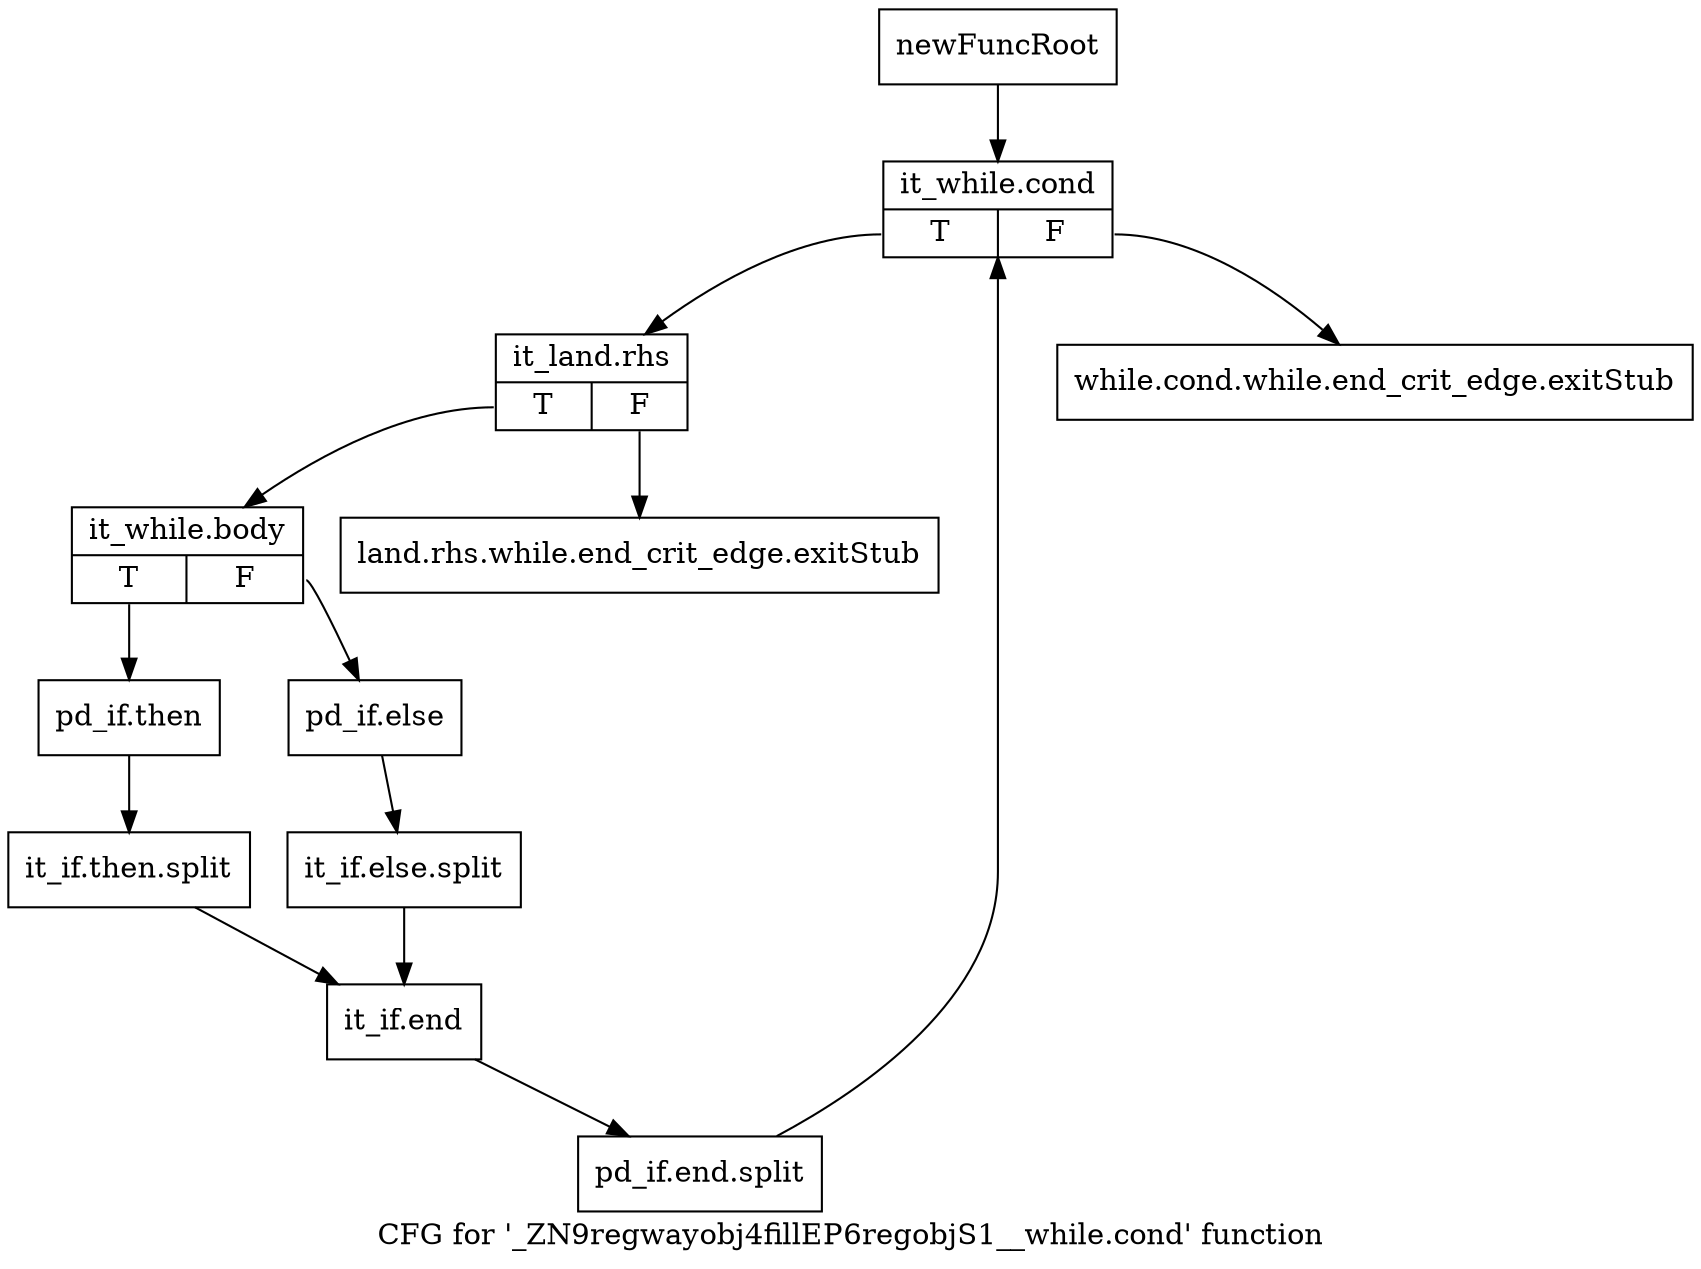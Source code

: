 digraph "CFG for '_ZN9regwayobj4fillEP6regobjS1__while.cond' function" {
	label="CFG for '_ZN9regwayobj4fillEP6regobjS1__while.cond' function";

	Node0x249a080 [shape=record,label="{newFuncRoot}"];
	Node0x249a080 -> Node0x249a170;
	Node0x249a0d0 [shape=record,label="{while.cond.while.end_crit_edge.exitStub}"];
	Node0x249a120 [shape=record,label="{land.rhs.while.end_crit_edge.exitStub}"];
	Node0x249a170 [shape=record,label="{it_while.cond|{<s0>T|<s1>F}}"];
	Node0x249a170:s0 -> Node0x249a1c0;
	Node0x249a170:s1 -> Node0x249a0d0;
	Node0x249a1c0 [shape=record,label="{it_land.rhs|{<s0>T|<s1>F}}"];
	Node0x249a1c0:s0 -> Node0x249a210;
	Node0x249a1c0:s1 -> Node0x249a120;
	Node0x249a210 [shape=record,label="{it_while.body|{<s0>T|<s1>F}}"];
	Node0x249a210:s0 -> Node0x249a2b0;
	Node0x249a210:s1 -> Node0x249a260;
	Node0x249a260 [shape=record,label="{pd_if.else}"];
	Node0x249a260 -> Node0x2565720;
	Node0x2565720 [shape=record,label="{it_if.else.split}"];
	Node0x2565720 -> Node0x249a300;
	Node0x249a2b0 [shape=record,label="{pd_if.then}"];
	Node0x249a2b0 -> Node0x25656a0;
	Node0x25656a0 [shape=record,label="{it_if.then.split}"];
	Node0x25656a0 -> Node0x249a300;
	Node0x249a300 [shape=record,label="{it_if.end}"];
	Node0x249a300 -> Node0x2565550;
	Node0x2565550 [shape=record,label="{pd_if.end.split}"];
	Node0x2565550 -> Node0x249a170;
}
